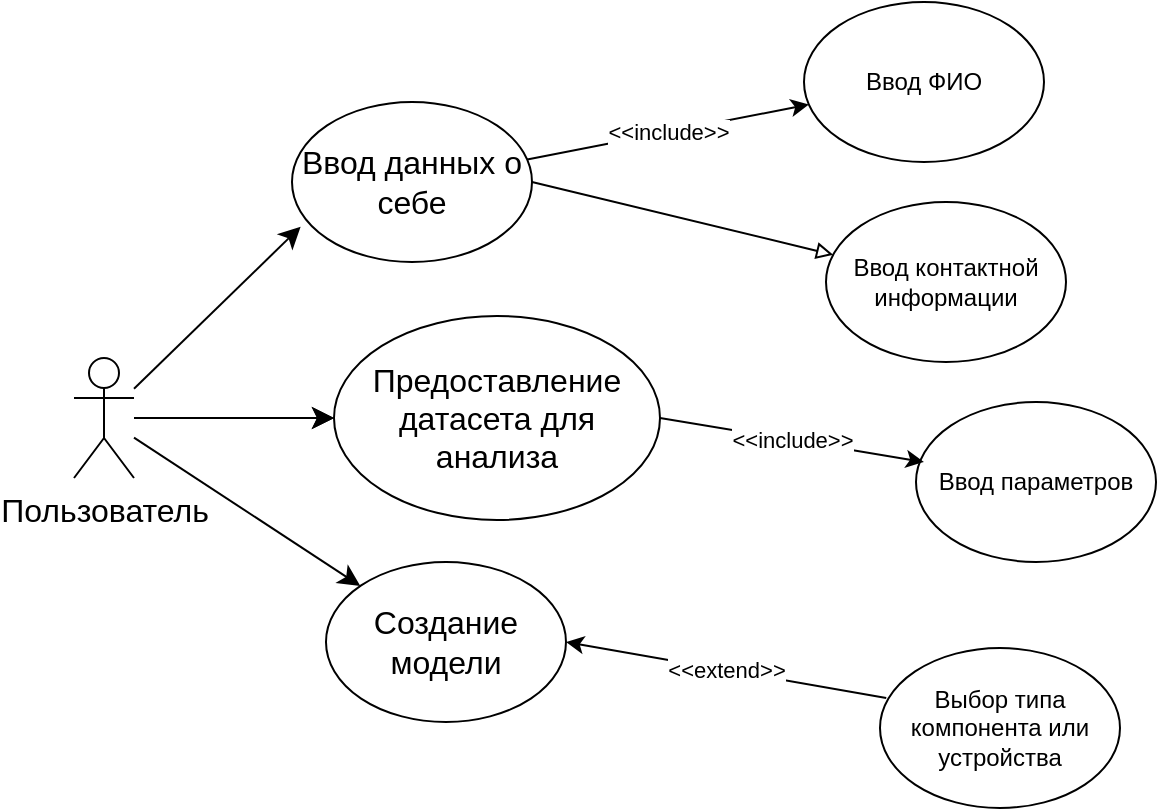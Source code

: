 <mxfile version="22.0.8" type="github">
  <diagram name="Страница — 1" id="O3C2eEDDr393xnjBei2A">
    <mxGraphModel dx="1141" dy="1034" grid="0" gridSize="10" guides="1" tooltips="1" connect="1" arrows="1" fold="1" page="0" pageScale="1" pageWidth="827" pageHeight="1169" math="0" shadow="0">
      <root>
        <mxCell id="0" />
        <mxCell id="1" parent="0" />
        <mxCell id="O0mWV2WqzbjUr7fHWTJI-2" style="edgeStyle=none;curved=1;rounded=0;orthogonalLoop=1;jettySize=auto;html=1;fontSize=12;startSize=8;endSize=8;" parent="1" source="O0mWV2WqzbjUr7fHWTJI-1" edge="1">
          <mxGeometry relative="1" as="geometry">
            <mxPoint x="209.333" y="98.333" as="targetPoint" />
          </mxGeometry>
        </mxCell>
        <mxCell id="O0mWV2WqzbjUr7fHWTJI-4" style="edgeStyle=none;curved=1;rounded=0;orthogonalLoop=1;jettySize=auto;html=1;fontSize=12;startSize=8;endSize=8;entryX=0;entryY=0.5;entryDx=0;entryDy=0;" parent="1" source="O0mWV2WqzbjUr7fHWTJI-1" target="O0mWV2WqzbjUr7fHWTJI-5" edge="1">
          <mxGeometry relative="1" as="geometry">
            <mxPoint x="208.267" y="256.733" as="targetPoint" />
          </mxGeometry>
        </mxCell>
        <mxCell id="O0mWV2WqzbjUr7fHWTJI-13" value="" style="edgeStyle=none;curved=1;rounded=0;orthogonalLoop=1;jettySize=auto;html=1;fontSize=12;startSize=8;endSize=8;" parent="1" source="O0mWV2WqzbjUr7fHWTJI-1" target="O0mWV2WqzbjUr7fHWTJI-5" edge="1">
          <mxGeometry relative="1" as="geometry" />
        </mxCell>
        <mxCell id="O0mWV2WqzbjUr7fHWTJI-14" style="edgeStyle=none;curved=1;rounded=0;orthogonalLoop=1;jettySize=auto;html=1;fontSize=12;startSize=8;endSize=8;" parent="1" source="O0mWV2WqzbjUr7fHWTJI-1" target="O0mWV2WqzbjUr7fHWTJI-15" edge="1">
          <mxGeometry relative="1" as="geometry">
            <mxPoint x="229.667" y="273.667" as="targetPoint" />
          </mxGeometry>
        </mxCell>
        <mxCell id="O0mWV2WqzbjUr7fHWTJI-1" value="Пользователь" style="shape=umlActor;verticalLabelPosition=bottom;verticalAlign=top;html=1;outlineConnect=0;fontSize=16;" parent="1" vertex="1">
          <mxGeometry x="96" y="164" width="30" height="60" as="geometry" />
        </mxCell>
        <mxCell id="O0mWV2WqzbjUr7fHWTJI-3" value="Ввод данных о себе" style="ellipse;whiteSpace=wrap;html=1;fontSize=16;" parent="1" vertex="1">
          <mxGeometry x="205" y="36" width="120" height="80" as="geometry" />
        </mxCell>
        <mxCell id="O0mWV2WqzbjUr7fHWTJI-5" value="Предоставление датасета для анализа" style="ellipse;whiteSpace=wrap;html=1;fontSize=16;" parent="1" vertex="1">
          <mxGeometry x="226" y="143" width="163" height="102" as="geometry" />
        </mxCell>
        <mxCell id="O0mWV2WqzbjUr7fHWTJI-15" value="Создание модели" style="ellipse;whiteSpace=wrap;html=1;fontSize=16;" parent="1" vertex="1">
          <mxGeometry x="221.997" y="265.997" width="120" height="80" as="geometry" />
        </mxCell>
        <mxCell id="zZKKyNunQmkmlx4Y1nDw-1" value="Ввод ФИО" style="ellipse;whiteSpace=wrap;html=1;" vertex="1" parent="1">
          <mxGeometry x="461" y="-14" width="120" height="80" as="geometry" />
        </mxCell>
        <mxCell id="zZKKyNunQmkmlx4Y1nDw-4" value="&amp;lt;&amp;lt;include&amp;gt;&amp;gt;" style="endArrow=classic;html=1;rounded=0;" edge="1" parent="1" source="O0mWV2WqzbjUr7fHWTJI-3" target="zZKKyNunQmkmlx4Y1nDw-1">
          <mxGeometry width="50" height="50" relative="1" as="geometry">
            <mxPoint x="335" y="19" as="sourcePoint" />
            <mxPoint x="404" y="312" as="targetPoint" />
          </mxGeometry>
        </mxCell>
        <mxCell id="zZKKyNunQmkmlx4Y1nDw-7" value="" style="endArrow=block;html=1;rounded=0;exitX=1;exitY=0.5;exitDx=0;exitDy=0;endFill=0;" edge="1" parent="1" source="O0mWV2WqzbjUr7fHWTJI-3" target="zZKKyNunQmkmlx4Y1nDw-8">
          <mxGeometry width="50" height="50" relative="1" as="geometry">
            <mxPoint x="325" y="76" as="sourcePoint" />
            <mxPoint x="452" y="108" as="targetPoint" />
          </mxGeometry>
        </mxCell>
        <mxCell id="zZKKyNunQmkmlx4Y1nDw-8" value="Ввод контактной информации" style="ellipse;whiteSpace=wrap;html=1;" vertex="1" parent="1">
          <mxGeometry x="472" y="86" width="120" height="80" as="geometry" />
        </mxCell>
        <mxCell id="zZKKyNunQmkmlx4Y1nDw-9" value="Ввод параметров" style="ellipse;whiteSpace=wrap;html=1;" vertex="1" parent="1">
          <mxGeometry x="517" y="186" width="120" height="80" as="geometry" />
        </mxCell>
        <mxCell id="zZKKyNunQmkmlx4Y1nDw-10" value="&amp;lt;&amp;lt;include&amp;gt;&amp;gt;" style="endArrow=classic;html=1;rounded=0;entryX=0.033;entryY=0.375;entryDx=0;entryDy=0;entryPerimeter=0;exitX=1;exitY=0.5;exitDx=0;exitDy=0;" edge="1" parent="1" source="O0mWV2WqzbjUr7fHWTJI-5" target="zZKKyNunQmkmlx4Y1nDw-9">
          <mxGeometry width="50" height="50" relative="1" as="geometry">
            <mxPoint x="392" y="135" as="sourcePoint" />
            <mxPoint x="377" y="266" as="targetPoint" />
          </mxGeometry>
        </mxCell>
        <mxCell id="zZKKyNunQmkmlx4Y1nDw-11" value="Выбор типа компонента или устройства" style="ellipse;whiteSpace=wrap;html=1;" vertex="1" parent="1">
          <mxGeometry x="499" y="309" width="120" height="80" as="geometry" />
        </mxCell>
        <mxCell id="zZKKyNunQmkmlx4Y1nDw-13" value="&amp;lt;&amp;lt;extend&amp;gt;&amp;gt;" style="endArrow=classic;html=1;rounded=0;exitX=0.026;exitY=0.313;exitDx=0;exitDy=0;exitPerimeter=0;entryX=1;entryY=0.5;entryDx=0;entryDy=0;" edge="1" parent="1" source="zZKKyNunQmkmlx4Y1nDw-11" target="O0mWV2WqzbjUr7fHWTJI-15">
          <mxGeometry width="50" height="50" relative="1" as="geometry">
            <mxPoint x="339" y="431" as="sourcePoint" />
            <mxPoint x="389" y="381" as="targetPoint" />
          </mxGeometry>
        </mxCell>
      </root>
    </mxGraphModel>
  </diagram>
</mxfile>
